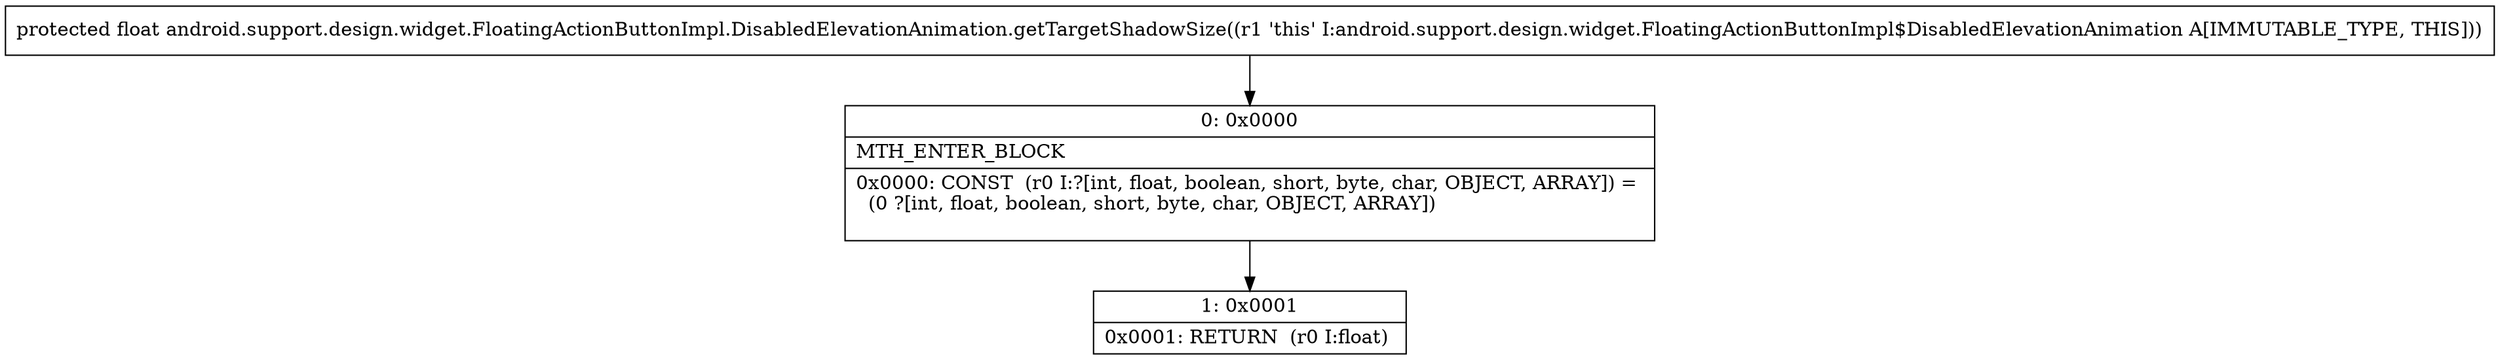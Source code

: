digraph "CFG forandroid.support.design.widget.FloatingActionButtonImpl.DisabledElevationAnimation.getTargetShadowSize()F" {
Node_0 [shape=record,label="{0\:\ 0x0000|MTH_ENTER_BLOCK\l|0x0000: CONST  (r0 I:?[int, float, boolean, short, byte, char, OBJECT, ARRAY]) = \l  (0 ?[int, float, boolean, short, byte, char, OBJECT, ARRAY])\l \l}"];
Node_1 [shape=record,label="{1\:\ 0x0001|0x0001: RETURN  (r0 I:float) \l}"];
MethodNode[shape=record,label="{protected float android.support.design.widget.FloatingActionButtonImpl.DisabledElevationAnimation.getTargetShadowSize((r1 'this' I:android.support.design.widget.FloatingActionButtonImpl$DisabledElevationAnimation A[IMMUTABLE_TYPE, THIS])) }"];
MethodNode -> Node_0;
Node_0 -> Node_1;
}

